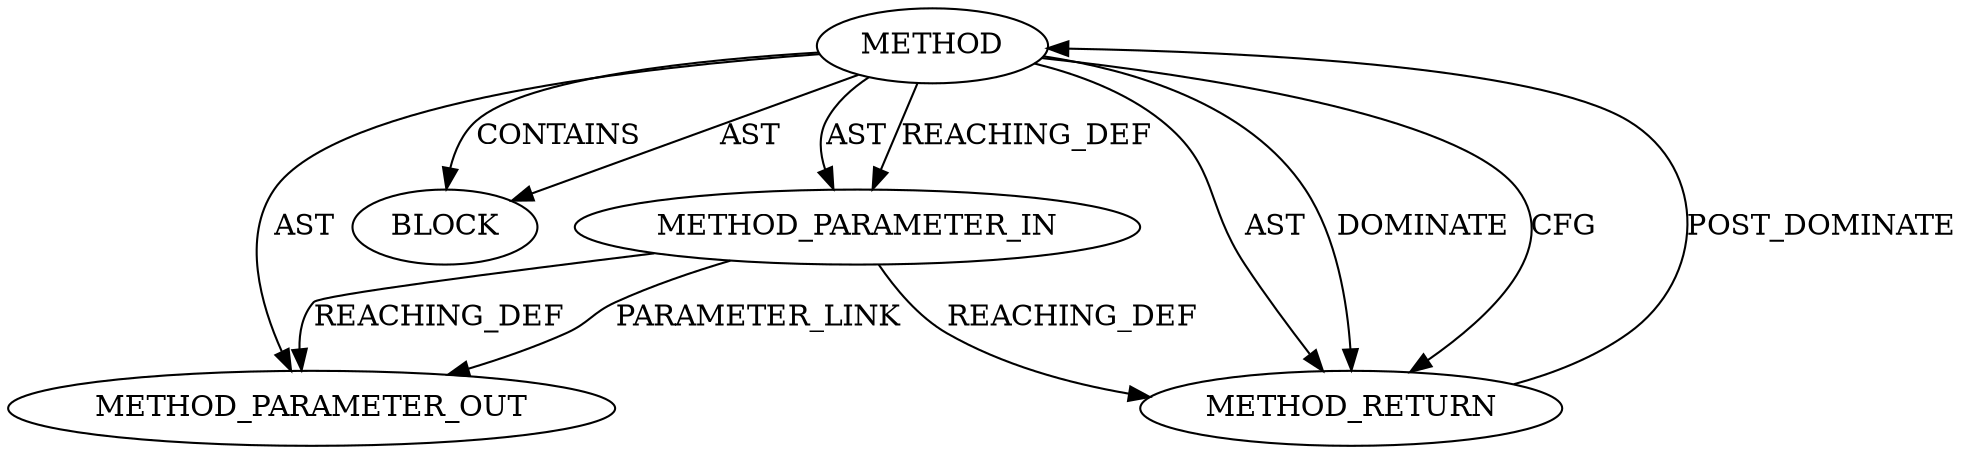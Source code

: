 digraph {
  21188 [label=METHOD_PARAMETER_OUT ORDER=1 CODE="struct sock *sk" IS_VARIADIC=false COLUMN_NUMBER=30 LINE_NUMBER=162 TYPE_FULL_NAME="sock*" EVALUATION_STRATEGY="BY_VALUE" INDEX=1 NAME="sk"]
  275 [label=BLOCK ORDER=2 ARGUMENT_INDEX=-1 CODE="<empty>" TYPE_FULL_NAME="<empty>"]
  273 [label=METHOD COLUMN_NUMBER=6 LINE_NUMBER=162 COLUMN_NUMBER_END=45 IS_EXTERNAL=false SIGNATURE="bool tls_sw_sock_is_readable (sock*)" NAME="tls_sw_sock_is_readable" AST_PARENT_TYPE="TYPE_DECL" AST_PARENT_FULL_NAME="tls.h:<global>" ORDER=33 CODE="bool tls_sw_sock_is_readable(struct sock *sk);" FULL_NAME="tls_sw_sock_is_readable" LINE_NUMBER_END=162 FILENAME="tls.h"]
  274 [label=METHOD_PARAMETER_IN ORDER=1 CODE="struct sock *sk" IS_VARIADIC=false COLUMN_NUMBER=30 LINE_NUMBER=162 TYPE_FULL_NAME="sock*" EVALUATION_STRATEGY="BY_VALUE" INDEX=1 NAME="sk"]
  276 [label=METHOD_RETURN ORDER=3 CODE="RET" COLUMN_NUMBER=6 LINE_NUMBER=162 TYPE_FULL_NAME="bool" EVALUATION_STRATEGY="BY_VALUE"]
  273 -> 276 [label=AST ]
  273 -> 21188 [label=AST ]
  273 -> 276 [label=DOMINATE ]
  273 -> 274 [label=AST ]
  273 -> 275 [label=CONTAINS ]
  276 -> 273 [label=POST_DOMINATE ]
  273 -> 275 [label=AST ]
  273 -> 274 [label=REACHING_DEF VARIABLE=""]
  274 -> 21188 [label=REACHING_DEF VARIABLE="sk"]
  274 -> 276 [label=REACHING_DEF VARIABLE="sk"]
  274 -> 21188 [label=PARAMETER_LINK ]
  273 -> 276 [label=CFG ]
}

